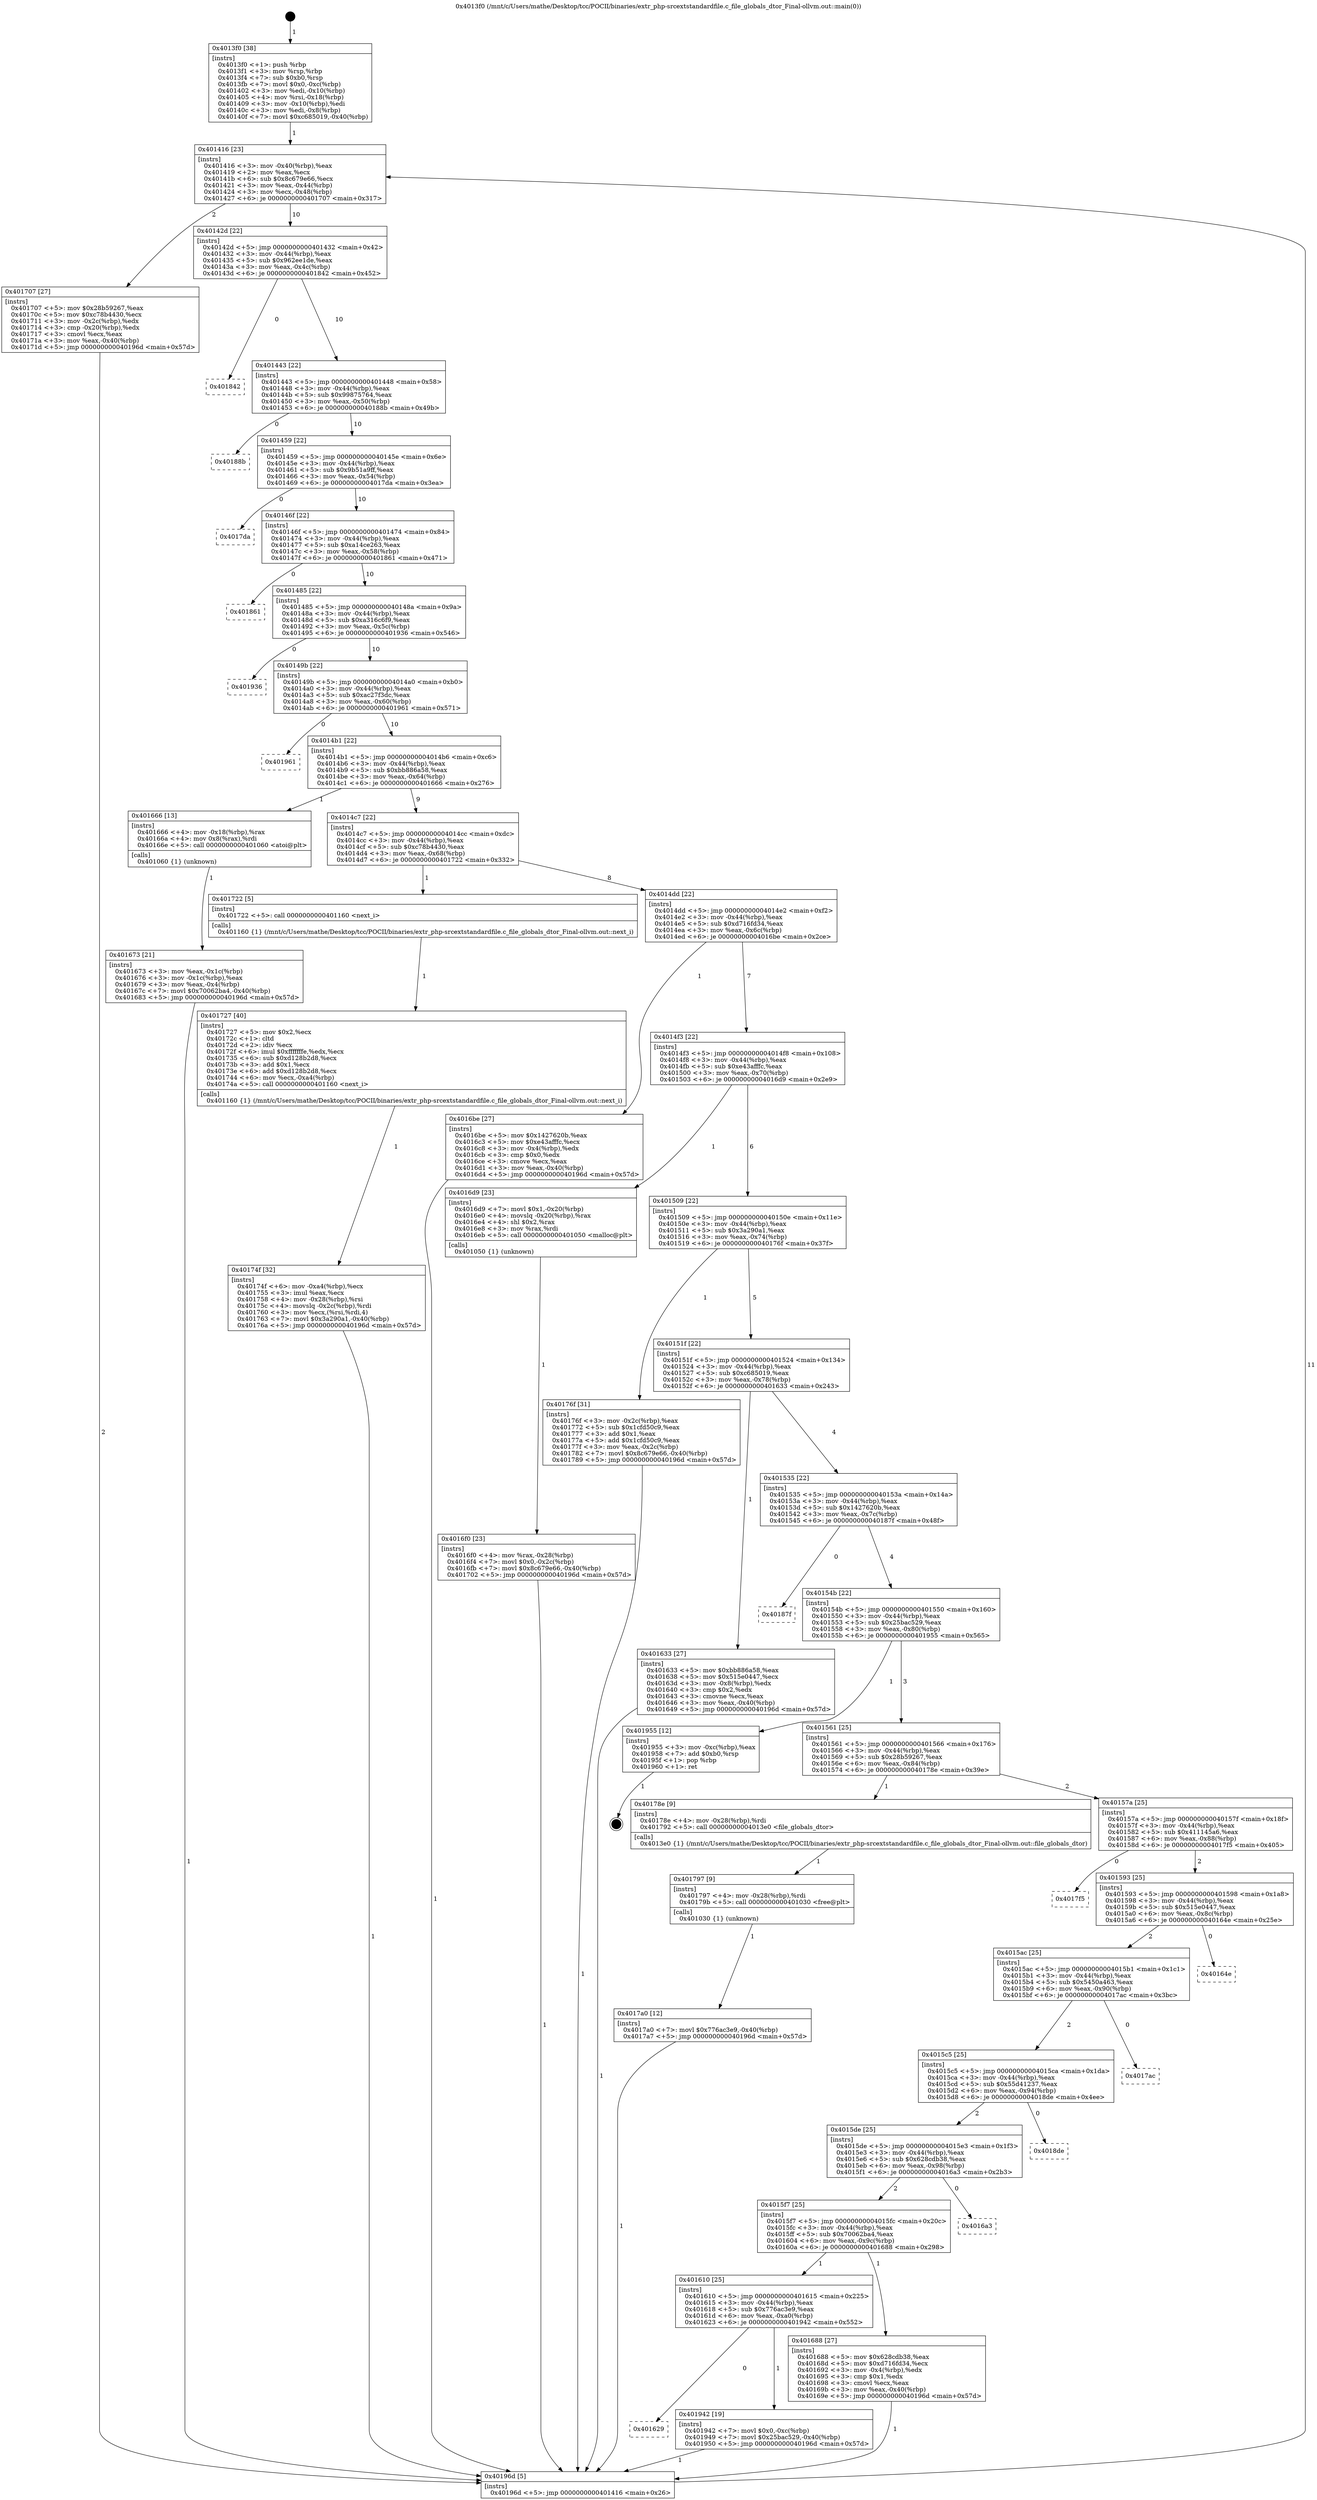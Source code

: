 digraph "0x4013f0" {
  label = "0x4013f0 (/mnt/c/Users/mathe/Desktop/tcc/POCII/binaries/extr_php-srcextstandardfile.c_file_globals_dtor_Final-ollvm.out::main(0))"
  labelloc = "t"
  node[shape=record]

  Entry [label="",width=0.3,height=0.3,shape=circle,fillcolor=black,style=filled]
  "0x401416" [label="{
     0x401416 [23]\l
     | [instrs]\l
     &nbsp;&nbsp;0x401416 \<+3\>: mov -0x40(%rbp),%eax\l
     &nbsp;&nbsp;0x401419 \<+2\>: mov %eax,%ecx\l
     &nbsp;&nbsp;0x40141b \<+6\>: sub $0x8c679e66,%ecx\l
     &nbsp;&nbsp;0x401421 \<+3\>: mov %eax,-0x44(%rbp)\l
     &nbsp;&nbsp;0x401424 \<+3\>: mov %ecx,-0x48(%rbp)\l
     &nbsp;&nbsp;0x401427 \<+6\>: je 0000000000401707 \<main+0x317\>\l
  }"]
  "0x401707" [label="{
     0x401707 [27]\l
     | [instrs]\l
     &nbsp;&nbsp;0x401707 \<+5\>: mov $0x28b59267,%eax\l
     &nbsp;&nbsp;0x40170c \<+5\>: mov $0xc78b4430,%ecx\l
     &nbsp;&nbsp;0x401711 \<+3\>: mov -0x2c(%rbp),%edx\l
     &nbsp;&nbsp;0x401714 \<+3\>: cmp -0x20(%rbp),%edx\l
     &nbsp;&nbsp;0x401717 \<+3\>: cmovl %ecx,%eax\l
     &nbsp;&nbsp;0x40171a \<+3\>: mov %eax,-0x40(%rbp)\l
     &nbsp;&nbsp;0x40171d \<+5\>: jmp 000000000040196d \<main+0x57d\>\l
  }"]
  "0x40142d" [label="{
     0x40142d [22]\l
     | [instrs]\l
     &nbsp;&nbsp;0x40142d \<+5\>: jmp 0000000000401432 \<main+0x42\>\l
     &nbsp;&nbsp;0x401432 \<+3\>: mov -0x44(%rbp),%eax\l
     &nbsp;&nbsp;0x401435 \<+5\>: sub $0x962ee1de,%eax\l
     &nbsp;&nbsp;0x40143a \<+3\>: mov %eax,-0x4c(%rbp)\l
     &nbsp;&nbsp;0x40143d \<+6\>: je 0000000000401842 \<main+0x452\>\l
  }"]
  Exit [label="",width=0.3,height=0.3,shape=circle,fillcolor=black,style=filled,peripheries=2]
  "0x401842" [label="{
     0x401842\l
  }", style=dashed]
  "0x401443" [label="{
     0x401443 [22]\l
     | [instrs]\l
     &nbsp;&nbsp;0x401443 \<+5\>: jmp 0000000000401448 \<main+0x58\>\l
     &nbsp;&nbsp;0x401448 \<+3\>: mov -0x44(%rbp),%eax\l
     &nbsp;&nbsp;0x40144b \<+5\>: sub $0x99875764,%eax\l
     &nbsp;&nbsp;0x401450 \<+3\>: mov %eax,-0x50(%rbp)\l
     &nbsp;&nbsp;0x401453 \<+6\>: je 000000000040188b \<main+0x49b\>\l
  }"]
  "0x401629" [label="{
     0x401629\l
  }", style=dashed]
  "0x40188b" [label="{
     0x40188b\l
  }", style=dashed]
  "0x401459" [label="{
     0x401459 [22]\l
     | [instrs]\l
     &nbsp;&nbsp;0x401459 \<+5\>: jmp 000000000040145e \<main+0x6e\>\l
     &nbsp;&nbsp;0x40145e \<+3\>: mov -0x44(%rbp),%eax\l
     &nbsp;&nbsp;0x401461 \<+5\>: sub $0x9b51a9ff,%eax\l
     &nbsp;&nbsp;0x401466 \<+3\>: mov %eax,-0x54(%rbp)\l
     &nbsp;&nbsp;0x401469 \<+6\>: je 00000000004017da \<main+0x3ea\>\l
  }"]
  "0x401942" [label="{
     0x401942 [19]\l
     | [instrs]\l
     &nbsp;&nbsp;0x401942 \<+7\>: movl $0x0,-0xc(%rbp)\l
     &nbsp;&nbsp;0x401949 \<+7\>: movl $0x25bac529,-0x40(%rbp)\l
     &nbsp;&nbsp;0x401950 \<+5\>: jmp 000000000040196d \<main+0x57d\>\l
  }"]
  "0x4017da" [label="{
     0x4017da\l
  }", style=dashed]
  "0x40146f" [label="{
     0x40146f [22]\l
     | [instrs]\l
     &nbsp;&nbsp;0x40146f \<+5\>: jmp 0000000000401474 \<main+0x84\>\l
     &nbsp;&nbsp;0x401474 \<+3\>: mov -0x44(%rbp),%eax\l
     &nbsp;&nbsp;0x401477 \<+5\>: sub $0xa14ce263,%eax\l
     &nbsp;&nbsp;0x40147c \<+3\>: mov %eax,-0x58(%rbp)\l
     &nbsp;&nbsp;0x40147f \<+6\>: je 0000000000401861 \<main+0x471\>\l
  }"]
  "0x4017a0" [label="{
     0x4017a0 [12]\l
     | [instrs]\l
     &nbsp;&nbsp;0x4017a0 \<+7\>: movl $0x776ac3e9,-0x40(%rbp)\l
     &nbsp;&nbsp;0x4017a7 \<+5\>: jmp 000000000040196d \<main+0x57d\>\l
  }"]
  "0x401861" [label="{
     0x401861\l
  }", style=dashed]
  "0x401485" [label="{
     0x401485 [22]\l
     | [instrs]\l
     &nbsp;&nbsp;0x401485 \<+5\>: jmp 000000000040148a \<main+0x9a\>\l
     &nbsp;&nbsp;0x40148a \<+3\>: mov -0x44(%rbp),%eax\l
     &nbsp;&nbsp;0x40148d \<+5\>: sub $0xa316c6f9,%eax\l
     &nbsp;&nbsp;0x401492 \<+3\>: mov %eax,-0x5c(%rbp)\l
     &nbsp;&nbsp;0x401495 \<+6\>: je 0000000000401936 \<main+0x546\>\l
  }"]
  "0x401797" [label="{
     0x401797 [9]\l
     | [instrs]\l
     &nbsp;&nbsp;0x401797 \<+4\>: mov -0x28(%rbp),%rdi\l
     &nbsp;&nbsp;0x40179b \<+5\>: call 0000000000401030 \<free@plt\>\l
     | [calls]\l
     &nbsp;&nbsp;0x401030 \{1\} (unknown)\l
  }"]
  "0x401936" [label="{
     0x401936\l
  }", style=dashed]
  "0x40149b" [label="{
     0x40149b [22]\l
     | [instrs]\l
     &nbsp;&nbsp;0x40149b \<+5\>: jmp 00000000004014a0 \<main+0xb0\>\l
     &nbsp;&nbsp;0x4014a0 \<+3\>: mov -0x44(%rbp),%eax\l
     &nbsp;&nbsp;0x4014a3 \<+5\>: sub $0xac27f3dc,%eax\l
     &nbsp;&nbsp;0x4014a8 \<+3\>: mov %eax,-0x60(%rbp)\l
     &nbsp;&nbsp;0x4014ab \<+6\>: je 0000000000401961 \<main+0x571\>\l
  }"]
  "0x40174f" [label="{
     0x40174f [32]\l
     | [instrs]\l
     &nbsp;&nbsp;0x40174f \<+6\>: mov -0xa4(%rbp),%ecx\l
     &nbsp;&nbsp;0x401755 \<+3\>: imul %eax,%ecx\l
     &nbsp;&nbsp;0x401758 \<+4\>: mov -0x28(%rbp),%rsi\l
     &nbsp;&nbsp;0x40175c \<+4\>: movslq -0x2c(%rbp),%rdi\l
     &nbsp;&nbsp;0x401760 \<+3\>: mov %ecx,(%rsi,%rdi,4)\l
     &nbsp;&nbsp;0x401763 \<+7\>: movl $0x3a290a1,-0x40(%rbp)\l
     &nbsp;&nbsp;0x40176a \<+5\>: jmp 000000000040196d \<main+0x57d\>\l
  }"]
  "0x401961" [label="{
     0x401961\l
  }", style=dashed]
  "0x4014b1" [label="{
     0x4014b1 [22]\l
     | [instrs]\l
     &nbsp;&nbsp;0x4014b1 \<+5\>: jmp 00000000004014b6 \<main+0xc6\>\l
     &nbsp;&nbsp;0x4014b6 \<+3\>: mov -0x44(%rbp),%eax\l
     &nbsp;&nbsp;0x4014b9 \<+5\>: sub $0xbb886a58,%eax\l
     &nbsp;&nbsp;0x4014be \<+3\>: mov %eax,-0x64(%rbp)\l
     &nbsp;&nbsp;0x4014c1 \<+6\>: je 0000000000401666 \<main+0x276\>\l
  }"]
  "0x401727" [label="{
     0x401727 [40]\l
     | [instrs]\l
     &nbsp;&nbsp;0x401727 \<+5\>: mov $0x2,%ecx\l
     &nbsp;&nbsp;0x40172c \<+1\>: cltd\l
     &nbsp;&nbsp;0x40172d \<+2\>: idiv %ecx\l
     &nbsp;&nbsp;0x40172f \<+6\>: imul $0xfffffffe,%edx,%ecx\l
     &nbsp;&nbsp;0x401735 \<+6\>: sub $0xd128b2d8,%ecx\l
     &nbsp;&nbsp;0x40173b \<+3\>: add $0x1,%ecx\l
     &nbsp;&nbsp;0x40173e \<+6\>: add $0xd128b2d8,%ecx\l
     &nbsp;&nbsp;0x401744 \<+6\>: mov %ecx,-0xa4(%rbp)\l
     &nbsp;&nbsp;0x40174a \<+5\>: call 0000000000401160 \<next_i\>\l
     | [calls]\l
     &nbsp;&nbsp;0x401160 \{1\} (/mnt/c/Users/mathe/Desktop/tcc/POCII/binaries/extr_php-srcextstandardfile.c_file_globals_dtor_Final-ollvm.out::next_i)\l
  }"]
  "0x401666" [label="{
     0x401666 [13]\l
     | [instrs]\l
     &nbsp;&nbsp;0x401666 \<+4\>: mov -0x18(%rbp),%rax\l
     &nbsp;&nbsp;0x40166a \<+4\>: mov 0x8(%rax),%rdi\l
     &nbsp;&nbsp;0x40166e \<+5\>: call 0000000000401060 \<atoi@plt\>\l
     | [calls]\l
     &nbsp;&nbsp;0x401060 \{1\} (unknown)\l
  }"]
  "0x4014c7" [label="{
     0x4014c7 [22]\l
     | [instrs]\l
     &nbsp;&nbsp;0x4014c7 \<+5\>: jmp 00000000004014cc \<main+0xdc\>\l
     &nbsp;&nbsp;0x4014cc \<+3\>: mov -0x44(%rbp),%eax\l
     &nbsp;&nbsp;0x4014cf \<+5\>: sub $0xc78b4430,%eax\l
     &nbsp;&nbsp;0x4014d4 \<+3\>: mov %eax,-0x68(%rbp)\l
     &nbsp;&nbsp;0x4014d7 \<+6\>: je 0000000000401722 \<main+0x332\>\l
  }"]
  "0x4016f0" [label="{
     0x4016f0 [23]\l
     | [instrs]\l
     &nbsp;&nbsp;0x4016f0 \<+4\>: mov %rax,-0x28(%rbp)\l
     &nbsp;&nbsp;0x4016f4 \<+7\>: movl $0x0,-0x2c(%rbp)\l
     &nbsp;&nbsp;0x4016fb \<+7\>: movl $0x8c679e66,-0x40(%rbp)\l
     &nbsp;&nbsp;0x401702 \<+5\>: jmp 000000000040196d \<main+0x57d\>\l
  }"]
  "0x401722" [label="{
     0x401722 [5]\l
     | [instrs]\l
     &nbsp;&nbsp;0x401722 \<+5\>: call 0000000000401160 \<next_i\>\l
     | [calls]\l
     &nbsp;&nbsp;0x401160 \{1\} (/mnt/c/Users/mathe/Desktop/tcc/POCII/binaries/extr_php-srcextstandardfile.c_file_globals_dtor_Final-ollvm.out::next_i)\l
  }"]
  "0x4014dd" [label="{
     0x4014dd [22]\l
     | [instrs]\l
     &nbsp;&nbsp;0x4014dd \<+5\>: jmp 00000000004014e2 \<main+0xf2\>\l
     &nbsp;&nbsp;0x4014e2 \<+3\>: mov -0x44(%rbp),%eax\l
     &nbsp;&nbsp;0x4014e5 \<+5\>: sub $0xd716fd34,%eax\l
     &nbsp;&nbsp;0x4014ea \<+3\>: mov %eax,-0x6c(%rbp)\l
     &nbsp;&nbsp;0x4014ed \<+6\>: je 00000000004016be \<main+0x2ce\>\l
  }"]
  "0x401610" [label="{
     0x401610 [25]\l
     | [instrs]\l
     &nbsp;&nbsp;0x401610 \<+5\>: jmp 0000000000401615 \<main+0x225\>\l
     &nbsp;&nbsp;0x401615 \<+3\>: mov -0x44(%rbp),%eax\l
     &nbsp;&nbsp;0x401618 \<+5\>: sub $0x776ac3e9,%eax\l
     &nbsp;&nbsp;0x40161d \<+6\>: mov %eax,-0xa0(%rbp)\l
     &nbsp;&nbsp;0x401623 \<+6\>: je 0000000000401942 \<main+0x552\>\l
  }"]
  "0x4016be" [label="{
     0x4016be [27]\l
     | [instrs]\l
     &nbsp;&nbsp;0x4016be \<+5\>: mov $0x1427620b,%eax\l
     &nbsp;&nbsp;0x4016c3 \<+5\>: mov $0xe43afffc,%ecx\l
     &nbsp;&nbsp;0x4016c8 \<+3\>: mov -0x4(%rbp),%edx\l
     &nbsp;&nbsp;0x4016cb \<+3\>: cmp $0x0,%edx\l
     &nbsp;&nbsp;0x4016ce \<+3\>: cmove %ecx,%eax\l
     &nbsp;&nbsp;0x4016d1 \<+3\>: mov %eax,-0x40(%rbp)\l
     &nbsp;&nbsp;0x4016d4 \<+5\>: jmp 000000000040196d \<main+0x57d\>\l
  }"]
  "0x4014f3" [label="{
     0x4014f3 [22]\l
     | [instrs]\l
     &nbsp;&nbsp;0x4014f3 \<+5\>: jmp 00000000004014f8 \<main+0x108\>\l
     &nbsp;&nbsp;0x4014f8 \<+3\>: mov -0x44(%rbp),%eax\l
     &nbsp;&nbsp;0x4014fb \<+5\>: sub $0xe43afffc,%eax\l
     &nbsp;&nbsp;0x401500 \<+3\>: mov %eax,-0x70(%rbp)\l
     &nbsp;&nbsp;0x401503 \<+6\>: je 00000000004016d9 \<main+0x2e9\>\l
  }"]
  "0x401688" [label="{
     0x401688 [27]\l
     | [instrs]\l
     &nbsp;&nbsp;0x401688 \<+5\>: mov $0x628cdb38,%eax\l
     &nbsp;&nbsp;0x40168d \<+5\>: mov $0xd716fd34,%ecx\l
     &nbsp;&nbsp;0x401692 \<+3\>: mov -0x4(%rbp),%edx\l
     &nbsp;&nbsp;0x401695 \<+3\>: cmp $0x1,%edx\l
     &nbsp;&nbsp;0x401698 \<+3\>: cmovl %ecx,%eax\l
     &nbsp;&nbsp;0x40169b \<+3\>: mov %eax,-0x40(%rbp)\l
     &nbsp;&nbsp;0x40169e \<+5\>: jmp 000000000040196d \<main+0x57d\>\l
  }"]
  "0x4016d9" [label="{
     0x4016d9 [23]\l
     | [instrs]\l
     &nbsp;&nbsp;0x4016d9 \<+7\>: movl $0x1,-0x20(%rbp)\l
     &nbsp;&nbsp;0x4016e0 \<+4\>: movslq -0x20(%rbp),%rax\l
     &nbsp;&nbsp;0x4016e4 \<+4\>: shl $0x2,%rax\l
     &nbsp;&nbsp;0x4016e8 \<+3\>: mov %rax,%rdi\l
     &nbsp;&nbsp;0x4016eb \<+5\>: call 0000000000401050 \<malloc@plt\>\l
     | [calls]\l
     &nbsp;&nbsp;0x401050 \{1\} (unknown)\l
  }"]
  "0x401509" [label="{
     0x401509 [22]\l
     | [instrs]\l
     &nbsp;&nbsp;0x401509 \<+5\>: jmp 000000000040150e \<main+0x11e\>\l
     &nbsp;&nbsp;0x40150e \<+3\>: mov -0x44(%rbp),%eax\l
     &nbsp;&nbsp;0x401511 \<+5\>: sub $0x3a290a1,%eax\l
     &nbsp;&nbsp;0x401516 \<+3\>: mov %eax,-0x74(%rbp)\l
     &nbsp;&nbsp;0x401519 \<+6\>: je 000000000040176f \<main+0x37f\>\l
  }"]
  "0x4015f7" [label="{
     0x4015f7 [25]\l
     | [instrs]\l
     &nbsp;&nbsp;0x4015f7 \<+5\>: jmp 00000000004015fc \<main+0x20c\>\l
     &nbsp;&nbsp;0x4015fc \<+3\>: mov -0x44(%rbp),%eax\l
     &nbsp;&nbsp;0x4015ff \<+5\>: sub $0x70062ba4,%eax\l
     &nbsp;&nbsp;0x401604 \<+6\>: mov %eax,-0x9c(%rbp)\l
     &nbsp;&nbsp;0x40160a \<+6\>: je 0000000000401688 \<main+0x298\>\l
  }"]
  "0x40176f" [label="{
     0x40176f [31]\l
     | [instrs]\l
     &nbsp;&nbsp;0x40176f \<+3\>: mov -0x2c(%rbp),%eax\l
     &nbsp;&nbsp;0x401772 \<+5\>: sub $0x1cfd50c9,%eax\l
     &nbsp;&nbsp;0x401777 \<+3\>: add $0x1,%eax\l
     &nbsp;&nbsp;0x40177a \<+5\>: add $0x1cfd50c9,%eax\l
     &nbsp;&nbsp;0x40177f \<+3\>: mov %eax,-0x2c(%rbp)\l
     &nbsp;&nbsp;0x401782 \<+7\>: movl $0x8c679e66,-0x40(%rbp)\l
     &nbsp;&nbsp;0x401789 \<+5\>: jmp 000000000040196d \<main+0x57d\>\l
  }"]
  "0x40151f" [label="{
     0x40151f [22]\l
     | [instrs]\l
     &nbsp;&nbsp;0x40151f \<+5\>: jmp 0000000000401524 \<main+0x134\>\l
     &nbsp;&nbsp;0x401524 \<+3\>: mov -0x44(%rbp),%eax\l
     &nbsp;&nbsp;0x401527 \<+5\>: sub $0xc685019,%eax\l
     &nbsp;&nbsp;0x40152c \<+3\>: mov %eax,-0x78(%rbp)\l
     &nbsp;&nbsp;0x40152f \<+6\>: je 0000000000401633 \<main+0x243\>\l
  }"]
  "0x4016a3" [label="{
     0x4016a3\l
  }", style=dashed]
  "0x401633" [label="{
     0x401633 [27]\l
     | [instrs]\l
     &nbsp;&nbsp;0x401633 \<+5\>: mov $0xbb886a58,%eax\l
     &nbsp;&nbsp;0x401638 \<+5\>: mov $0x515e0447,%ecx\l
     &nbsp;&nbsp;0x40163d \<+3\>: mov -0x8(%rbp),%edx\l
     &nbsp;&nbsp;0x401640 \<+3\>: cmp $0x2,%edx\l
     &nbsp;&nbsp;0x401643 \<+3\>: cmovne %ecx,%eax\l
     &nbsp;&nbsp;0x401646 \<+3\>: mov %eax,-0x40(%rbp)\l
     &nbsp;&nbsp;0x401649 \<+5\>: jmp 000000000040196d \<main+0x57d\>\l
  }"]
  "0x401535" [label="{
     0x401535 [22]\l
     | [instrs]\l
     &nbsp;&nbsp;0x401535 \<+5\>: jmp 000000000040153a \<main+0x14a\>\l
     &nbsp;&nbsp;0x40153a \<+3\>: mov -0x44(%rbp),%eax\l
     &nbsp;&nbsp;0x40153d \<+5\>: sub $0x1427620b,%eax\l
     &nbsp;&nbsp;0x401542 \<+3\>: mov %eax,-0x7c(%rbp)\l
     &nbsp;&nbsp;0x401545 \<+6\>: je 000000000040187f \<main+0x48f\>\l
  }"]
  "0x40196d" [label="{
     0x40196d [5]\l
     | [instrs]\l
     &nbsp;&nbsp;0x40196d \<+5\>: jmp 0000000000401416 \<main+0x26\>\l
  }"]
  "0x4013f0" [label="{
     0x4013f0 [38]\l
     | [instrs]\l
     &nbsp;&nbsp;0x4013f0 \<+1\>: push %rbp\l
     &nbsp;&nbsp;0x4013f1 \<+3\>: mov %rsp,%rbp\l
     &nbsp;&nbsp;0x4013f4 \<+7\>: sub $0xb0,%rsp\l
     &nbsp;&nbsp;0x4013fb \<+7\>: movl $0x0,-0xc(%rbp)\l
     &nbsp;&nbsp;0x401402 \<+3\>: mov %edi,-0x10(%rbp)\l
     &nbsp;&nbsp;0x401405 \<+4\>: mov %rsi,-0x18(%rbp)\l
     &nbsp;&nbsp;0x401409 \<+3\>: mov -0x10(%rbp),%edi\l
     &nbsp;&nbsp;0x40140c \<+3\>: mov %edi,-0x8(%rbp)\l
     &nbsp;&nbsp;0x40140f \<+7\>: movl $0xc685019,-0x40(%rbp)\l
  }"]
  "0x401673" [label="{
     0x401673 [21]\l
     | [instrs]\l
     &nbsp;&nbsp;0x401673 \<+3\>: mov %eax,-0x1c(%rbp)\l
     &nbsp;&nbsp;0x401676 \<+3\>: mov -0x1c(%rbp),%eax\l
     &nbsp;&nbsp;0x401679 \<+3\>: mov %eax,-0x4(%rbp)\l
     &nbsp;&nbsp;0x40167c \<+7\>: movl $0x70062ba4,-0x40(%rbp)\l
     &nbsp;&nbsp;0x401683 \<+5\>: jmp 000000000040196d \<main+0x57d\>\l
  }"]
  "0x4015de" [label="{
     0x4015de [25]\l
     | [instrs]\l
     &nbsp;&nbsp;0x4015de \<+5\>: jmp 00000000004015e3 \<main+0x1f3\>\l
     &nbsp;&nbsp;0x4015e3 \<+3\>: mov -0x44(%rbp),%eax\l
     &nbsp;&nbsp;0x4015e6 \<+5\>: sub $0x628cdb38,%eax\l
     &nbsp;&nbsp;0x4015eb \<+6\>: mov %eax,-0x98(%rbp)\l
     &nbsp;&nbsp;0x4015f1 \<+6\>: je 00000000004016a3 \<main+0x2b3\>\l
  }"]
  "0x40187f" [label="{
     0x40187f\l
  }", style=dashed]
  "0x40154b" [label="{
     0x40154b [22]\l
     | [instrs]\l
     &nbsp;&nbsp;0x40154b \<+5\>: jmp 0000000000401550 \<main+0x160\>\l
     &nbsp;&nbsp;0x401550 \<+3\>: mov -0x44(%rbp),%eax\l
     &nbsp;&nbsp;0x401553 \<+5\>: sub $0x25bac529,%eax\l
     &nbsp;&nbsp;0x401558 \<+3\>: mov %eax,-0x80(%rbp)\l
     &nbsp;&nbsp;0x40155b \<+6\>: je 0000000000401955 \<main+0x565\>\l
  }"]
  "0x4018de" [label="{
     0x4018de\l
  }", style=dashed]
  "0x401955" [label="{
     0x401955 [12]\l
     | [instrs]\l
     &nbsp;&nbsp;0x401955 \<+3\>: mov -0xc(%rbp),%eax\l
     &nbsp;&nbsp;0x401958 \<+7\>: add $0xb0,%rsp\l
     &nbsp;&nbsp;0x40195f \<+1\>: pop %rbp\l
     &nbsp;&nbsp;0x401960 \<+1\>: ret\l
  }"]
  "0x401561" [label="{
     0x401561 [25]\l
     | [instrs]\l
     &nbsp;&nbsp;0x401561 \<+5\>: jmp 0000000000401566 \<main+0x176\>\l
     &nbsp;&nbsp;0x401566 \<+3\>: mov -0x44(%rbp),%eax\l
     &nbsp;&nbsp;0x401569 \<+5\>: sub $0x28b59267,%eax\l
     &nbsp;&nbsp;0x40156e \<+6\>: mov %eax,-0x84(%rbp)\l
     &nbsp;&nbsp;0x401574 \<+6\>: je 000000000040178e \<main+0x39e\>\l
  }"]
  "0x4015c5" [label="{
     0x4015c5 [25]\l
     | [instrs]\l
     &nbsp;&nbsp;0x4015c5 \<+5\>: jmp 00000000004015ca \<main+0x1da\>\l
     &nbsp;&nbsp;0x4015ca \<+3\>: mov -0x44(%rbp),%eax\l
     &nbsp;&nbsp;0x4015cd \<+5\>: sub $0x55d41237,%eax\l
     &nbsp;&nbsp;0x4015d2 \<+6\>: mov %eax,-0x94(%rbp)\l
     &nbsp;&nbsp;0x4015d8 \<+6\>: je 00000000004018de \<main+0x4ee\>\l
  }"]
  "0x40178e" [label="{
     0x40178e [9]\l
     | [instrs]\l
     &nbsp;&nbsp;0x40178e \<+4\>: mov -0x28(%rbp),%rdi\l
     &nbsp;&nbsp;0x401792 \<+5\>: call 00000000004013e0 \<file_globals_dtor\>\l
     | [calls]\l
     &nbsp;&nbsp;0x4013e0 \{1\} (/mnt/c/Users/mathe/Desktop/tcc/POCII/binaries/extr_php-srcextstandardfile.c_file_globals_dtor_Final-ollvm.out::file_globals_dtor)\l
  }"]
  "0x40157a" [label="{
     0x40157a [25]\l
     | [instrs]\l
     &nbsp;&nbsp;0x40157a \<+5\>: jmp 000000000040157f \<main+0x18f\>\l
     &nbsp;&nbsp;0x40157f \<+3\>: mov -0x44(%rbp),%eax\l
     &nbsp;&nbsp;0x401582 \<+5\>: sub $0x411145a6,%eax\l
     &nbsp;&nbsp;0x401587 \<+6\>: mov %eax,-0x88(%rbp)\l
     &nbsp;&nbsp;0x40158d \<+6\>: je 00000000004017f5 \<main+0x405\>\l
  }"]
  "0x4017ac" [label="{
     0x4017ac\l
  }", style=dashed]
  "0x4017f5" [label="{
     0x4017f5\l
  }", style=dashed]
  "0x401593" [label="{
     0x401593 [25]\l
     | [instrs]\l
     &nbsp;&nbsp;0x401593 \<+5\>: jmp 0000000000401598 \<main+0x1a8\>\l
     &nbsp;&nbsp;0x401598 \<+3\>: mov -0x44(%rbp),%eax\l
     &nbsp;&nbsp;0x40159b \<+5\>: sub $0x515e0447,%eax\l
     &nbsp;&nbsp;0x4015a0 \<+6\>: mov %eax,-0x8c(%rbp)\l
     &nbsp;&nbsp;0x4015a6 \<+6\>: je 000000000040164e \<main+0x25e\>\l
  }"]
  "0x4015ac" [label="{
     0x4015ac [25]\l
     | [instrs]\l
     &nbsp;&nbsp;0x4015ac \<+5\>: jmp 00000000004015b1 \<main+0x1c1\>\l
     &nbsp;&nbsp;0x4015b1 \<+3\>: mov -0x44(%rbp),%eax\l
     &nbsp;&nbsp;0x4015b4 \<+5\>: sub $0x5450a463,%eax\l
     &nbsp;&nbsp;0x4015b9 \<+6\>: mov %eax,-0x90(%rbp)\l
     &nbsp;&nbsp;0x4015bf \<+6\>: je 00000000004017ac \<main+0x3bc\>\l
  }"]
  "0x40164e" [label="{
     0x40164e\l
  }", style=dashed]
  Entry -> "0x4013f0" [label=" 1"]
  "0x401416" -> "0x401707" [label=" 2"]
  "0x401416" -> "0x40142d" [label=" 10"]
  "0x401955" -> Exit [label=" 1"]
  "0x40142d" -> "0x401842" [label=" 0"]
  "0x40142d" -> "0x401443" [label=" 10"]
  "0x401942" -> "0x40196d" [label=" 1"]
  "0x401443" -> "0x40188b" [label=" 0"]
  "0x401443" -> "0x401459" [label=" 10"]
  "0x401610" -> "0x401629" [label=" 0"]
  "0x401459" -> "0x4017da" [label=" 0"]
  "0x401459" -> "0x40146f" [label=" 10"]
  "0x401610" -> "0x401942" [label=" 1"]
  "0x40146f" -> "0x401861" [label=" 0"]
  "0x40146f" -> "0x401485" [label=" 10"]
  "0x4017a0" -> "0x40196d" [label=" 1"]
  "0x401485" -> "0x401936" [label=" 0"]
  "0x401485" -> "0x40149b" [label=" 10"]
  "0x401797" -> "0x4017a0" [label=" 1"]
  "0x40149b" -> "0x401961" [label=" 0"]
  "0x40149b" -> "0x4014b1" [label=" 10"]
  "0x40178e" -> "0x401797" [label=" 1"]
  "0x4014b1" -> "0x401666" [label=" 1"]
  "0x4014b1" -> "0x4014c7" [label=" 9"]
  "0x40176f" -> "0x40196d" [label=" 1"]
  "0x4014c7" -> "0x401722" [label=" 1"]
  "0x4014c7" -> "0x4014dd" [label=" 8"]
  "0x40174f" -> "0x40196d" [label=" 1"]
  "0x4014dd" -> "0x4016be" [label=" 1"]
  "0x4014dd" -> "0x4014f3" [label=" 7"]
  "0x401727" -> "0x40174f" [label=" 1"]
  "0x4014f3" -> "0x4016d9" [label=" 1"]
  "0x4014f3" -> "0x401509" [label=" 6"]
  "0x401722" -> "0x401727" [label=" 1"]
  "0x401509" -> "0x40176f" [label=" 1"]
  "0x401509" -> "0x40151f" [label=" 5"]
  "0x4016f0" -> "0x40196d" [label=" 1"]
  "0x40151f" -> "0x401633" [label=" 1"]
  "0x40151f" -> "0x401535" [label=" 4"]
  "0x401633" -> "0x40196d" [label=" 1"]
  "0x4013f0" -> "0x401416" [label=" 1"]
  "0x40196d" -> "0x401416" [label=" 11"]
  "0x401666" -> "0x401673" [label=" 1"]
  "0x401673" -> "0x40196d" [label=" 1"]
  "0x4016d9" -> "0x4016f0" [label=" 1"]
  "0x401535" -> "0x40187f" [label=" 0"]
  "0x401535" -> "0x40154b" [label=" 4"]
  "0x401688" -> "0x40196d" [label=" 1"]
  "0x40154b" -> "0x401955" [label=" 1"]
  "0x40154b" -> "0x401561" [label=" 3"]
  "0x4015f7" -> "0x401610" [label=" 1"]
  "0x401561" -> "0x40178e" [label=" 1"]
  "0x401561" -> "0x40157a" [label=" 2"]
  "0x401707" -> "0x40196d" [label=" 2"]
  "0x40157a" -> "0x4017f5" [label=" 0"]
  "0x40157a" -> "0x401593" [label=" 2"]
  "0x4015de" -> "0x4015f7" [label=" 2"]
  "0x401593" -> "0x40164e" [label=" 0"]
  "0x401593" -> "0x4015ac" [label=" 2"]
  "0x4015de" -> "0x4016a3" [label=" 0"]
  "0x4015ac" -> "0x4017ac" [label=" 0"]
  "0x4015ac" -> "0x4015c5" [label=" 2"]
  "0x4015f7" -> "0x401688" [label=" 1"]
  "0x4015c5" -> "0x4018de" [label=" 0"]
  "0x4015c5" -> "0x4015de" [label=" 2"]
  "0x4016be" -> "0x40196d" [label=" 1"]
}
